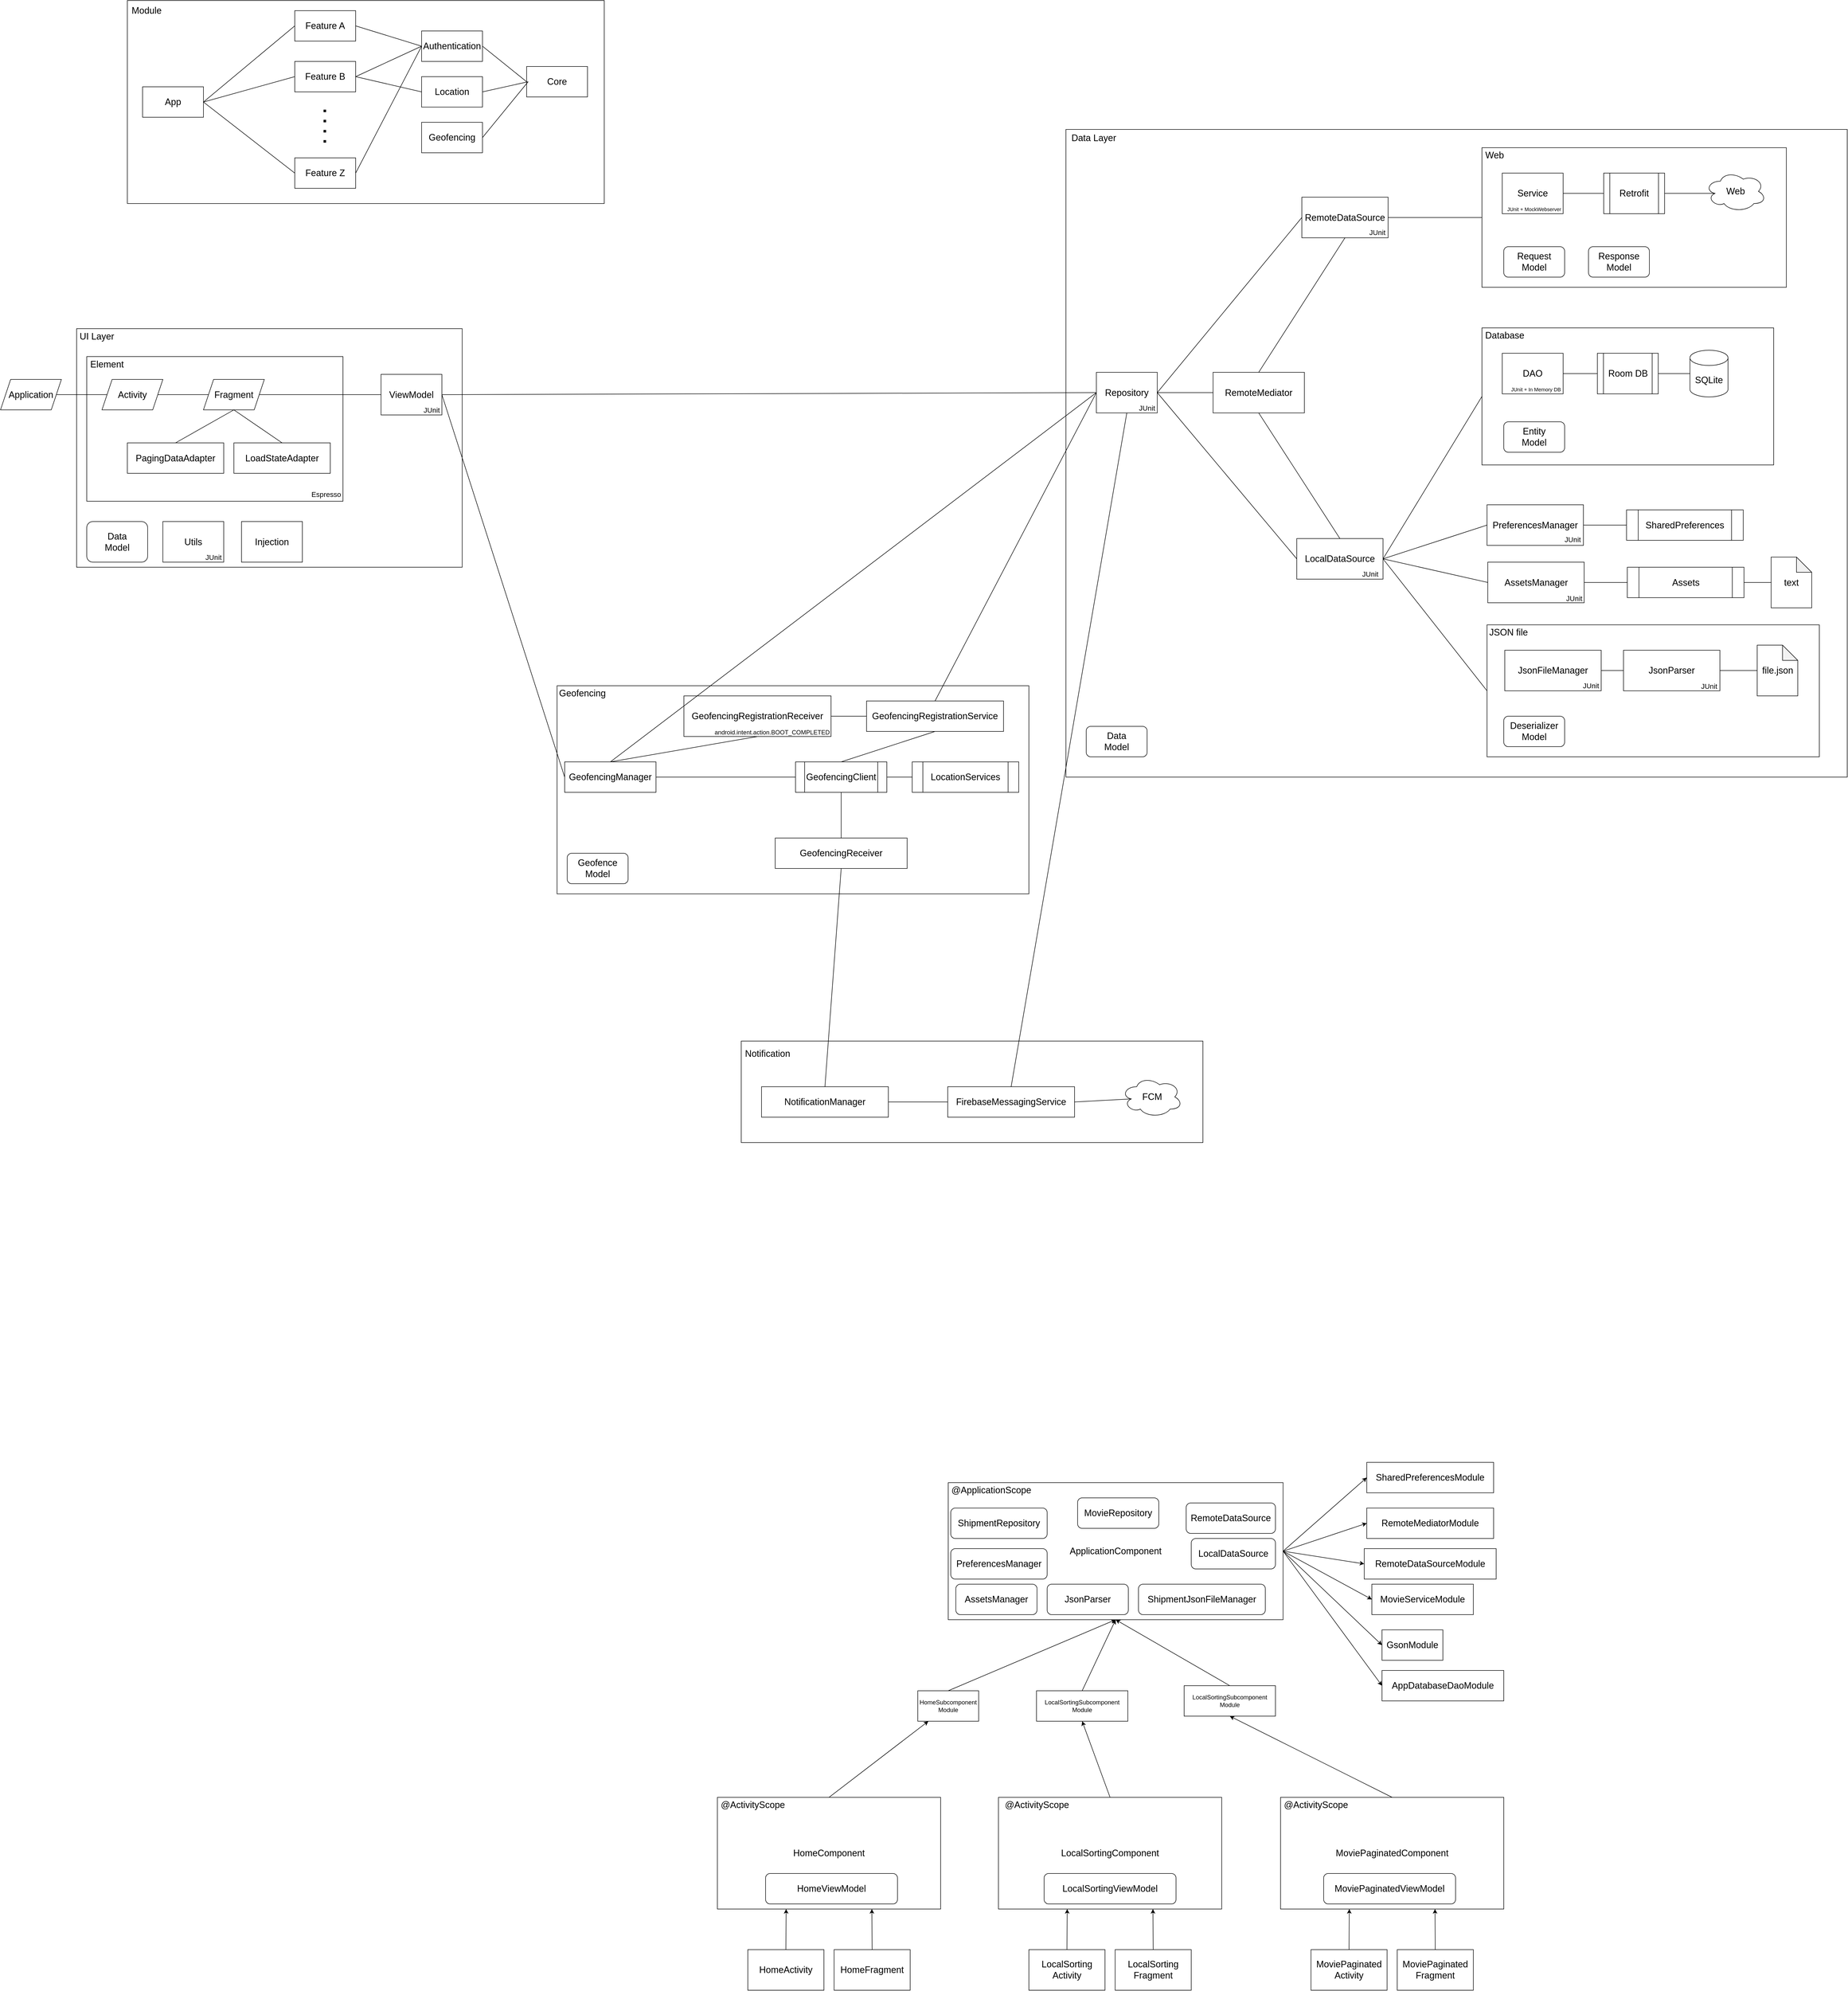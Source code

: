 <mxfile version="19.0.3" type="device"><diagram id="XOrUtlK36iKn9ETWinkv" name="Page-1"><mxGraphModel dx="2806" dy="1772" grid="1" gridSize="10" guides="1" tooltips="1" connect="1" arrows="1" fold="1" page="1" pageScale="1" pageWidth="850" pageHeight="1100" math="0" shadow="0"><root><mxCell id="0"/><mxCell id="1" parent="0"/><mxCell id="-AzeUx1P2QKiyImT4fjt-9" value="" style="rounded=0;whiteSpace=wrap;html=1;fontSize=18;" parent="1" vertex="1"><mxGeometry x="-1100" y="116.5" width="760" height="470" as="geometry"/></mxCell><mxCell id="-AzeUx1P2QKiyImT4fjt-12" value="ViewModel" style="rounded=0;whiteSpace=wrap;html=1;fontSize=18;rotation=0;" parent="1" vertex="1"><mxGeometry x="-500" y="206.5" width="120" height="80" as="geometry"/></mxCell><mxCell id="-AzeUx1P2QKiyImT4fjt-53" value="UI Layer" style="text;html=1;strokeColor=none;fillColor=none;align=center;verticalAlign=middle;whiteSpace=wrap;rounded=0;fontSize=18;" parent="1" vertex="1"><mxGeometry x="-1100" y="116.5" width="80" height="30" as="geometry"/></mxCell><mxCell id="-AzeUx1P2QKiyImT4fjt-54" value="" style="rounded=0;whiteSpace=wrap;html=1;fontSize=18;" parent="1" vertex="1"><mxGeometry x="850" y="-276" width="1540" height="1276" as="geometry"/></mxCell><mxCell id="-AzeUx1P2QKiyImT4fjt-55" value="Repository" style="rounded=0;whiteSpace=wrap;html=1;fontSize=18;rotation=0;" parent="1" vertex="1"><mxGeometry x="910" y="202.5" width="120" height="80" as="geometry"/></mxCell><mxCell id="-AzeUx1P2QKiyImT4fjt-56" value="LocalDataSource" style="rounded=0;whiteSpace=wrap;html=1;fontSize=18;rotation=0;" parent="1" vertex="1"><mxGeometry x="1305" y="530" width="170" height="80" as="geometry"/></mxCell><mxCell id="-AzeUx1P2QKiyImT4fjt-57" value="RemoteDataSource" style="rounded=0;whiteSpace=wrap;html=1;fontSize=18;rotation=0;" parent="1" vertex="1"><mxGeometry x="1315" y="-142.5" width="170" height="80" as="geometry"/></mxCell><mxCell id="-AzeUx1P2QKiyImT4fjt-58" value="PreferencesManager" style="rounded=0;whiteSpace=wrap;html=1;fontSize=18;rotation=0;" parent="1" vertex="1"><mxGeometry x="1680" y="463.5" width="190" height="80" as="geometry"/></mxCell><mxCell id="-AzeUx1P2QKiyImT4fjt-59" value="SharedPreferences" style="shape=process;whiteSpace=wrap;html=1;backgroundOutline=1;fontSize=18;" parent="1" vertex="1"><mxGeometry x="1955" y="473.5" width="230" height="60" as="geometry"/></mxCell><mxCell id="-AzeUx1P2QKiyImT4fjt-60" value="" style="endArrow=none;html=1;rounded=0;fontSize=18;entryX=0;entryY=0.5;entryDx=0;entryDy=0;exitX=1;exitY=0.5;exitDx=0;exitDy=0;" parent="1" source="-AzeUx1P2QKiyImT4fjt-58" target="-AzeUx1P2QKiyImT4fjt-59" edge="1"><mxGeometry width="50" height="50" relative="1" as="geometry"><mxPoint x="1655" y="485" as="sourcePoint"/><mxPoint x="1705" y="435" as="targetPoint"/></mxGeometry></mxCell><mxCell id="-AzeUx1P2QKiyImT4fjt-61" value="" style="rounded=0;whiteSpace=wrap;html=1;fontSize=18;" parent="1" vertex="1"><mxGeometry x="1670" y="115" width="575" height="270" as="geometry"/></mxCell><mxCell id="-AzeUx1P2QKiyImT4fjt-62" value="DAO" style="rounded=0;whiteSpace=wrap;html=1;fontSize=18;rotation=0;" parent="1" vertex="1"><mxGeometry x="1710" y="165" width="120" height="80" as="geometry"/></mxCell><mxCell id="-AzeUx1P2QKiyImT4fjt-64" value="Room DB" style="shape=process;whiteSpace=wrap;html=1;backgroundOutline=1;fontSize=18;rotation=0;" parent="1" vertex="1"><mxGeometry x="1897.5" y="165" width="120" height="80" as="geometry"/></mxCell><mxCell id="-AzeUx1P2QKiyImT4fjt-65" value="" style="endArrow=none;html=1;rounded=0;fontSize=18;entryX=0;entryY=0.5;entryDx=0;entryDy=0;exitX=1;exitY=0.5;exitDx=0;exitDy=0;" parent="1" source="-AzeUx1P2QKiyImT4fjt-62" target="-AzeUx1P2QKiyImT4fjt-64" edge="1"><mxGeometry width="50" height="50" relative="1" as="geometry"><mxPoint x="2030" y="325" as="sourcePoint"/><mxPoint x="2080" y="275" as="targetPoint"/></mxGeometry></mxCell><mxCell id="-AzeUx1P2QKiyImT4fjt-66" value="Database" style="text;html=1;strokeColor=none;fillColor=none;align=center;verticalAlign=middle;whiteSpace=wrap;rounded=0;fontSize=18;" parent="1" vertex="1"><mxGeometry x="1670" y="115" width="90" height="30" as="geometry"/></mxCell><mxCell id="-AzeUx1P2QKiyImT4fjt-67" value="" style="rounded=0;whiteSpace=wrap;html=1;fontSize=18;" parent="1" vertex="1"><mxGeometry x="1670" y="-240" width="600" height="275" as="geometry"/></mxCell><mxCell id="-AzeUx1P2QKiyImT4fjt-68" value="Service" style="rounded=0;whiteSpace=wrap;html=1;fontSize=18;rotation=0;" parent="1" vertex="1"><mxGeometry x="1710" y="-190" width="120" height="80" as="geometry"/></mxCell><mxCell id="-AzeUx1P2QKiyImT4fjt-69" value="Retrofit" style="shape=process;whiteSpace=wrap;html=1;backgroundOutline=1;fontSize=18;rotation=0;" parent="1" vertex="1"><mxGeometry x="1910" y="-190" width="120" height="80" as="geometry"/></mxCell><mxCell id="-AzeUx1P2QKiyImT4fjt-70" value="" style="endArrow=none;html=1;rounded=0;fontSize=18;entryX=0;entryY=0.5;entryDx=0;entryDy=0;exitX=1;exitY=0.5;exitDx=0;exitDy=0;" parent="1" source="-AzeUx1P2QKiyImT4fjt-68" target="-AzeUx1P2QKiyImT4fjt-69" edge="1"><mxGeometry width="50" height="50" relative="1" as="geometry"><mxPoint x="1830" y="-10" as="sourcePoint"/><mxPoint x="1910" y="-160" as="targetPoint"/></mxGeometry></mxCell><mxCell id="-AzeUx1P2QKiyImT4fjt-71" value="Web" style="text;html=1;strokeColor=none;fillColor=none;align=center;verticalAlign=middle;whiteSpace=wrap;rounded=0;fontSize=18;" parent="1" vertex="1"><mxGeometry x="1655" y="-235" width="80" height="20" as="geometry"/></mxCell><mxCell id="-AzeUx1P2QKiyImT4fjt-72" value="Web" style="ellipse;shape=cloud;whiteSpace=wrap;html=1;fontSize=18;" parent="1" vertex="1"><mxGeometry x="2110" y="-194" width="120" height="80" as="geometry"/></mxCell><mxCell id="-AzeUx1P2QKiyImT4fjt-73" value="" style="endArrow=none;html=1;rounded=0;fontSize=18;exitX=1;exitY=0.5;exitDx=0;exitDy=0;entryX=0.16;entryY=0.55;entryDx=0;entryDy=0;entryPerimeter=0;" parent="1" source="-AzeUx1P2QKiyImT4fjt-69" target="-AzeUx1P2QKiyImT4fjt-72" edge="1"><mxGeometry width="50" height="50" relative="1" as="geometry"><mxPoint x="2050" y="-135" as="sourcePoint"/><mxPoint x="2090" y="-150" as="targetPoint"/></mxGeometry></mxCell><mxCell id="-AzeUx1P2QKiyImT4fjt-76" value="" style="endArrow=none;html=1;rounded=0;fontSize=18;entryX=0;entryY=0.5;entryDx=0;entryDy=0;exitX=1;exitY=0.5;exitDx=0;exitDy=0;" parent="1" source="-AzeUx1P2QKiyImT4fjt-56" target="-AzeUx1P2QKiyImT4fjt-61" edge="1"><mxGeometry width="50" height="50" relative="1" as="geometry"><mxPoint x="1585" y="355" as="sourcePoint"/><mxPoint x="1635" y="305" as="targetPoint"/></mxGeometry></mxCell><mxCell id="-AzeUx1P2QKiyImT4fjt-77" value="" style="endArrow=none;html=1;rounded=0;fontSize=18;entryX=0;entryY=0.5;entryDx=0;entryDy=0;exitX=1;exitY=0.5;exitDx=0;exitDy=0;" parent="1" source="-AzeUx1P2QKiyImT4fjt-56" target="-AzeUx1P2QKiyImT4fjt-58" edge="1"><mxGeometry width="50" height="50" relative="1" as="geometry"><mxPoint x="1515" y="445" as="sourcePoint"/><mxPoint x="1565" y="395" as="targetPoint"/></mxGeometry></mxCell><mxCell id="-AzeUx1P2QKiyImT4fjt-78" value="" style="endArrow=none;html=1;rounded=0;fontSize=18;entryX=0;entryY=0.5;entryDx=0;entryDy=0;exitX=1;exitY=0.5;exitDx=0;exitDy=0;" parent="1" source="-AzeUx1P2QKiyImT4fjt-57" target="-AzeUx1P2QKiyImT4fjt-67" edge="1"><mxGeometry width="50" height="50" relative="1" as="geometry"><mxPoint x="1525" y="-35" as="sourcePoint"/><mxPoint x="1575" y="-85" as="targetPoint"/></mxGeometry></mxCell><mxCell id="-AzeUx1P2QKiyImT4fjt-79" value="" style="endArrow=none;html=1;rounded=0;fontSize=18;entryX=0;entryY=0.5;entryDx=0;entryDy=0;exitX=1;exitY=0.5;exitDx=0;exitDy=0;" parent="1" source="-AzeUx1P2QKiyImT4fjt-55" target="-AzeUx1P2QKiyImT4fjt-57" edge="1"><mxGeometry width="50" height="50" relative="1" as="geometry"><mxPoint x="1055" y="205" as="sourcePoint"/><mxPoint x="1105" y="155" as="targetPoint"/></mxGeometry></mxCell><mxCell id="-AzeUx1P2QKiyImT4fjt-80" value="" style="endArrow=none;html=1;rounded=0;fontSize=18;entryX=0;entryY=0.5;entryDx=0;entryDy=0;exitX=1;exitY=0.5;exitDx=0;exitDy=0;" parent="1" source="-AzeUx1P2QKiyImT4fjt-55" target="-AzeUx1P2QKiyImT4fjt-56" edge="1"><mxGeometry width="50" height="50" relative="1" as="geometry"><mxPoint x="1025" y="85" as="sourcePoint"/><mxPoint x="1135" y="175" as="targetPoint"/></mxGeometry></mxCell><mxCell id="-AzeUx1P2QKiyImT4fjt-81" value="" style="endArrow=none;html=1;rounded=0;fontSize=18;entryX=0;entryY=0.5;entryDx=0;entryDy=0;exitX=1;exitY=0.5;exitDx=0;exitDy=0;" parent="1" source="-AzeUx1P2QKiyImT4fjt-12" target="-AzeUx1P2QKiyImT4fjt-55" edge="1"><mxGeometry width="50" height="50" relative="1" as="geometry"><mxPoint x="640" y="330" as="sourcePoint"/><mxPoint x="800" y="330" as="targetPoint"/></mxGeometry></mxCell><mxCell id="-AzeUx1P2QKiyImT4fjt-82" value="Data Layer" style="text;html=1;strokeColor=none;fillColor=none;align=center;verticalAlign=middle;whiteSpace=wrap;rounded=0;fontSize=18;" parent="1" vertex="1"><mxGeometry x="850" y="-274" width="110" height="30" as="geometry"/></mxCell><mxCell id="-AzeUx1P2QKiyImT4fjt-85" value="Utils" style="rounded=0;whiteSpace=wrap;html=1;fontSize=18;rotation=0;" parent="1" vertex="1"><mxGeometry x="-930" y="496.5" width="120" height="80" as="geometry"/></mxCell><mxCell id="-AzeUx1P2QKiyImT4fjt-86" value="SQLite" style="shape=cylinder3;whiteSpace=wrap;html=1;boundedLbl=1;backgroundOutline=1;size=15;fontSize=18;" parent="1" vertex="1"><mxGeometry x="2080" y="159" width="75" height="92" as="geometry"/></mxCell><mxCell id="-AzeUx1P2QKiyImT4fjt-87" value="" style="endArrow=none;html=1;rounded=0;fontSize=18;entryX=0;entryY=0.5;entryDx=0;entryDy=0;entryPerimeter=0;exitX=1;exitY=0.5;exitDx=0;exitDy=0;" parent="1" source="-AzeUx1P2QKiyImT4fjt-64" target="-AzeUx1P2QKiyImT4fjt-86" edge="1"><mxGeometry width="50" height="50" relative="1" as="geometry"><mxPoint x="1995" y="327.5" as="sourcePoint"/><mxPoint x="2045" y="277.5" as="targetPoint"/></mxGeometry></mxCell><mxCell id="-AzeUx1P2QKiyImT4fjt-88" value="RemoteMediator" style="rounded=0;whiteSpace=wrap;html=1;fontSize=18;rotation=0;" parent="1" vertex="1"><mxGeometry x="1140" y="202.5" width="180" height="80" as="geometry"/></mxCell><mxCell id="-AzeUx1P2QKiyImT4fjt-90" value="Injection" style="rounded=0;whiteSpace=wrap;html=1;fontSize=18;rotation=0;" parent="1" vertex="1"><mxGeometry x="-775" y="496.5" width="120" height="80" as="geometry"/></mxCell><mxCell id="-AzeUx1P2QKiyImT4fjt-91" value="" style="endArrow=none;html=1;rounded=0;fontSize=18;exitX=0;exitY=0.5;exitDx=0;exitDy=0;entryX=1;entryY=0.5;entryDx=0;entryDy=0;" parent="1" source="-AzeUx1P2QKiyImT4fjt-88" target="-AzeUx1P2QKiyImT4fjt-55" edge="1"><mxGeometry width="50" height="50" relative="1" as="geometry"><mxPoint x="970" y="427.5" as="sourcePoint"/><mxPoint x="1030" y="207.5" as="targetPoint"/></mxGeometry></mxCell><mxCell id="g523YCHxK_QUI-Qv9dLN-1" value="" style="endArrow=none;html=1;rounded=0;entryX=0.5;entryY=1;entryDx=0;entryDy=0;exitX=0.5;exitY=0;exitDx=0;exitDy=0;" parent="1" source="-AzeUx1P2QKiyImT4fjt-88" target="-AzeUx1P2QKiyImT4fjt-57" edge="1"><mxGeometry width="50" height="50" relative="1" as="geometry"><mxPoint x="1290" y="80" as="sourcePoint"/><mxPoint x="1395" as="targetPoint"/></mxGeometry></mxCell><mxCell id="g523YCHxK_QUI-Qv9dLN-2" value="" style="endArrow=none;html=1;rounded=0;entryX=0.5;entryY=1;entryDx=0;entryDy=0;exitX=0.5;exitY=0;exitDx=0;exitDy=0;" parent="1" source="-AzeUx1P2QKiyImT4fjt-56" target="-AzeUx1P2QKiyImT4fjt-88" edge="1"><mxGeometry width="50" height="50" relative="1" as="geometry"><mxPoint x="1345" y="250" as="sourcePoint"/><mxPoint x="1290" y="140" as="targetPoint"/></mxGeometry></mxCell><mxCell id="MJhtnNxxtgHkujoJFqsD-2" value="" style="rounded=0;whiteSpace=wrap;html=1;" parent="1" vertex="1"><mxGeometry x="-1080" y="171.5" width="505" height="285" as="geometry"/></mxCell><mxCell id="MJhtnNxxtgHkujoJFqsD-5" value="PagingDataAdapter" style="rounded=0;whiteSpace=wrap;html=1;fontSize=18;" parent="1" vertex="1"><mxGeometry x="-1000" y="341.5" width="190" height="60" as="geometry"/></mxCell><mxCell id="MJhtnNxxtgHkujoJFqsD-6" value="" style="endArrow=none;html=1;rounded=0;fontSize=18;entryX=0.5;entryY=1;entryDx=0;entryDy=0;exitX=0.5;exitY=0;exitDx=0;exitDy=0;" parent="1" source="MJhtnNxxtgHkujoJFqsD-5" target="AGnolezlJS2yK5Vyo4yq-2" edge="1"><mxGeometry width="50" height="50" relative="1" as="geometry"><mxPoint x="-730" y="391.5" as="sourcePoint"/><mxPoint x="-790" y="276.5" as="targetPoint"/></mxGeometry></mxCell><mxCell id="MJhtnNxxtgHkujoJFqsD-7" value="LoadStateAdapter" style="rounded=0;whiteSpace=wrap;html=1;fontSize=18;" parent="1" vertex="1"><mxGeometry x="-790" y="341.5" width="190" height="60" as="geometry"/></mxCell><mxCell id="MJhtnNxxtgHkujoJFqsD-8" value="" style="endArrow=none;html=1;rounded=0;fontSize=18;entryX=0.5;entryY=1;entryDx=0;entryDy=0;exitX=0.5;exitY=0;exitDx=0;exitDy=0;" parent="1" source="MJhtnNxxtgHkujoJFqsD-7" target="AGnolezlJS2yK5Vyo4yq-2" edge="1"><mxGeometry width="50" height="50" relative="1" as="geometry"><mxPoint x="-537.23" y="441.5" as="sourcePoint"/><mxPoint x="-790" y="276.5" as="targetPoint"/></mxGeometry></mxCell><mxCell id="MJhtnNxxtgHkujoJFqsD-11" value="&lt;font style=&quot;font-size: 18px;&quot;&gt;Element&lt;/font&gt;" style="text;html=1;strokeColor=none;fillColor=none;align=center;verticalAlign=middle;whiteSpace=wrap;rounded=0;" parent="1" vertex="1"><mxGeometry x="-1070" y="171.5" width="60" height="30" as="geometry"/></mxCell><mxCell id="MJhtnNxxtgHkujoJFqsD-12" value="" style="endArrow=none;html=1;rounded=0;fontSize=18;entryX=0;entryY=0.5;entryDx=0;entryDy=0;" parent="1" target="AGnolezlJS2yK5Vyo4yq-1" edge="1"><mxGeometry width="50" height="50" relative="1" as="geometry"><mxPoint x="-1140" y="246.5" as="sourcePoint"/><mxPoint x="-1050" y="246.5" as="targetPoint"/></mxGeometry></mxCell><mxCell id="MJhtnNxxtgHkujoJFqsD-13" value="" style="endArrow=none;html=1;rounded=0;fontSize=18;entryX=0;entryY=0.5;entryDx=0;entryDy=0;exitX=1;exitY=0.5;exitDx=0;exitDy=0;" parent="1" source="AGnolezlJS2yK5Vyo4yq-1" target="AGnolezlJS2yK5Vyo4yq-2" edge="1"><mxGeometry width="50" height="50" relative="1" as="geometry"><mxPoint x="-930.0" y="246.5" as="sourcePoint"/><mxPoint x="-850" y="246.5" as="targetPoint"/></mxGeometry></mxCell><mxCell id="MJhtnNxxtgHkujoJFqsD-14" value="" style="endArrow=none;html=1;rounded=0;fontSize=18;exitX=1;exitY=0.5;exitDx=0;exitDy=0;" parent="1" source="AGnolezlJS2yK5Vyo4yq-2" edge="1"><mxGeometry width="50" height="50" relative="1" as="geometry"><mxPoint x="-730" y="246.5" as="sourcePoint"/><mxPoint x="-500" y="246.5" as="targetPoint"/></mxGeometry></mxCell><mxCell id="AGnolezlJS2yK5Vyo4yq-1" value="&lt;font style=&quot;font-size: 18px;&quot;&gt;Activity&lt;/font&gt;" style="shape=parallelogram;perimeter=parallelogramPerimeter;whiteSpace=wrap;html=1;fixedSize=1;" parent="1" vertex="1"><mxGeometry x="-1050" y="216.5" width="120" height="60" as="geometry"/></mxCell><mxCell id="AGnolezlJS2yK5Vyo4yq-2" value="&lt;font style=&quot;font-size: 18px;&quot;&gt;Fragment&lt;/font&gt;" style="shape=parallelogram;perimeter=parallelogramPerimeter;whiteSpace=wrap;html=1;fixedSize=1;" parent="1" vertex="1"><mxGeometry x="-850" y="216.5" width="120" height="60" as="geometry"/></mxCell><mxCell id="AGnolezlJS2yK5Vyo4yq-4" value="&lt;font style=&quot;font-size: 18px;&quot;&gt;Application&lt;/font&gt;" style="shape=parallelogram;perimeter=parallelogramPerimeter;whiteSpace=wrap;html=1;fixedSize=1;" parent="1" vertex="1"><mxGeometry x="-1250" y="216.5" width="120" height="60" as="geometry"/></mxCell><mxCell id="AGnolezlJS2yK5Vyo4yq-5" value="&lt;font style=&quot;font-size: 14px;&quot;&gt;Espresso&lt;/font&gt;" style="text;html=1;strokeColor=none;fillColor=none;align=center;verticalAlign=middle;whiteSpace=wrap;rounded=0;fontSize=18;" parent="1" vertex="1"><mxGeometry x="-638" y="426.5" width="60" height="30" as="geometry"/></mxCell><mxCell id="AGnolezlJS2yK5Vyo4yq-6" value="JUnit" style="text;html=1;strokeColor=none;fillColor=none;align=center;verticalAlign=middle;whiteSpace=wrap;rounded=0;fontSize=14;" parent="1" vertex="1"><mxGeometry x="-430" y="261.5" width="60" height="30" as="geometry"/></mxCell><mxCell id="AGnolezlJS2yK5Vyo4yq-7" value="JUnit" style="text;html=1;strokeColor=none;fillColor=none;align=center;verticalAlign=middle;whiteSpace=wrap;rounded=0;fontSize=14;" parent="1" vertex="1"><mxGeometry x="980" y="257.5" width="60" height="30" as="geometry"/></mxCell><mxCell id="AGnolezlJS2yK5Vyo4yq-8" value="JUnit" style="text;html=1;strokeColor=none;fillColor=none;align=center;verticalAlign=middle;whiteSpace=wrap;rounded=0;fontSize=14;" parent="1" vertex="1"><mxGeometry x="1420" y="585" width="60" height="30" as="geometry"/></mxCell><mxCell id="AGnolezlJS2yK5Vyo4yq-9" value="JUnit" style="text;html=1;strokeColor=none;fillColor=none;align=center;verticalAlign=middle;whiteSpace=wrap;rounded=0;fontSize=14;" parent="1" vertex="1"><mxGeometry x="1434" y="-88" width="60" height="30" as="geometry"/></mxCell><mxCell id="AGnolezlJS2yK5Vyo4yq-10" value="&lt;font style=&quot;font-size: 10px;&quot;&gt;JUnit + MockWebserver&lt;/font&gt;" style="text;html=1;strokeColor=none;fillColor=none;align=center;verticalAlign=middle;whiteSpace=wrap;rounded=0;fontSize=14;" parent="1" vertex="1"><mxGeometry x="1708" y="-135" width="130" height="30" as="geometry"/></mxCell><mxCell id="AGnolezlJS2yK5Vyo4yq-11" value="JUnit" style="text;html=1;strokeColor=none;fillColor=none;align=center;verticalAlign=middle;whiteSpace=wrap;rounded=0;fontSize=14;" parent="1" vertex="1"><mxGeometry x="1819" y="516.5" width="60" height="30" as="geometry"/></mxCell><mxCell id="AGnolezlJS2yK5Vyo4yq-12" value="JUnit + In Memory DB" style="text;html=1;strokeColor=none;fillColor=none;align=center;verticalAlign=middle;whiteSpace=wrap;rounded=0;fontSize=10;" parent="1" vertex="1"><mxGeometry x="1724" y="221" width="105" height="30" as="geometry"/></mxCell><mxCell id="AGnolezlJS2yK5Vyo4yq-13" value="&lt;font style=&quot;font-size: 18px;&quot;&gt;Data &lt;br&gt;Model&lt;/font&gt;" style="rounded=1;whiteSpace=wrap;html=1;fontSize=10;rotation=0;" parent="1" vertex="1"><mxGeometry x="-1080" y="496.5" width="120" height="80" as="geometry"/></mxCell><mxCell id="AGnolezlJS2yK5Vyo4yq-14" value="&lt;font style=&quot;font-size: 18px;&quot;&gt;Data &lt;br&gt;Model&lt;/font&gt;" style="rounded=1;whiteSpace=wrap;html=1;fontSize=10;" parent="1" vertex="1"><mxGeometry x="890" y="900" width="120" height="60" as="geometry"/></mxCell><mxCell id="AGnolezlJS2yK5Vyo4yq-15" value="&lt;font style=&quot;font-size: 18px;&quot;&gt;Entity&lt;br&gt;Model&lt;/font&gt;" style="rounded=1;whiteSpace=wrap;html=1;fontSize=10;" parent="1" vertex="1"><mxGeometry x="1713" y="300" width="120" height="60" as="geometry"/></mxCell><mxCell id="AGnolezlJS2yK5Vyo4yq-16" value="&lt;font style=&quot;font-size: 18px;&quot;&gt;Request Model&lt;/font&gt;" style="rounded=1;whiteSpace=wrap;html=1;fontSize=10;" parent="1" vertex="1"><mxGeometry x="1713" y="-45" width="120" height="60" as="geometry"/></mxCell><mxCell id="AGnolezlJS2yK5Vyo4yq-17" value="&lt;font style=&quot;font-size: 18px;&quot;&gt;Response Model&lt;/font&gt;" style="rounded=1;whiteSpace=wrap;html=1;fontSize=10;" parent="1" vertex="1"><mxGeometry x="1880" y="-45" width="120" height="60" as="geometry"/></mxCell><mxCell id="0Mg5_YpBERUoDCmmN3SS-1" value="JUnit" style="text;html=1;strokeColor=none;fillColor=none;align=center;verticalAlign=middle;whiteSpace=wrap;rounded=0;fontSize=14;" parent="1" vertex="1"><mxGeometry x="-860" y="551.5" width="60" height="30" as="geometry"/></mxCell><mxCell id="iWGqX4ylMTyhaKHTkWGi-1" value="AssetsManager" style="rounded=0;whiteSpace=wrap;html=1;fontSize=18;rotation=0;" parent="1" vertex="1"><mxGeometry x="1681.5" y="576.5" width="190" height="80" as="geometry"/></mxCell><mxCell id="iWGqX4ylMTyhaKHTkWGi-2" value="Assets" style="shape=process;whiteSpace=wrap;html=1;backgroundOutline=1;fontSize=18;" parent="1" vertex="1"><mxGeometry x="1956.5" y="586.5" width="230" height="60" as="geometry"/></mxCell><mxCell id="iWGqX4ylMTyhaKHTkWGi-3" value="" style="endArrow=none;html=1;rounded=0;fontSize=18;entryX=0;entryY=0.5;entryDx=0;entryDy=0;exitX=1;exitY=0.5;exitDx=0;exitDy=0;" parent="1" source="iWGqX4ylMTyhaKHTkWGi-1" target="iWGqX4ylMTyhaKHTkWGi-2" edge="1"><mxGeometry width="50" height="50" relative="1" as="geometry"><mxPoint x="1871.5" y="616.5" as="sourcePoint"/><mxPoint x="1706.5" y="548" as="targetPoint"/></mxGeometry></mxCell><mxCell id="iWGqX4ylMTyhaKHTkWGi-5" value="" style="rounded=0;whiteSpace=wrap;html=1;" parent="1" vertex="1"><mxGeometry x="1680" y="700" width="655" height="260" as="geometry"/></mxCell><mxCell id="iWGqX4ylMTyhaKHTkWGi-6" value="JsonFileManager" style="rounded=0;whiteSpace=wrap;html=1;fontSize=18;rotation=0;" parent="1" vertex="1"><mxGeometry x="1715" y="750" width="190" height="80" as="geometry"/></mxCell><mxCell id="iWGqX4ylMTyhaKHTkWGi-7" value="JsonParser" style="rounded=0;whiteSpace=wrap;html=1;fontSize=18;rotation=0;" parent="1" vertex="1"><mxGeometry x="1949" y="750" width="190" height="80" as="geometry"/></mxCell><mxCell id="iWGqX4ylMTyhaKHTkWGi-8" value="" style="endArrow=none;html=1;rounded=0;entryX=0;entryY=0.5;entryDx=0;entryDy=0;exitX=1;exitY=0.5;exitDx=0;exitDy=0;" parent="1" source="iWGqX4ylMTyhaKHTkWGi-6" target="iWGqX4ylMTyhaKHTkWGi-7" edge="1"><mxGeometry width="50" height="50" relative="1" as="geometry"><mxPoint x="1895" y="855" as="sourcePoint"/><mxPoint x="1945" y="805" as="targetPoint"/></mxGeometry></mxCell><mxCell id="iWGqX4ylMTyhaKHTkWGi-9" value="&lt;font style=&quot;font-size: 18px;&quot;&gt;Deserializer&lt;br&gt;Model&lt;/font&gt;" style="rounded=1;whiteSpace=wrap;html=1;fontSize=10;" parent="1" vertex="1"><mxGeometry x="1713" y="880" width="120" height="60" as="geometry"/></mxCell><mxCell id="iWGqX4ylMTyhaKHTkWGi-10" value="&lt;font style=&quot;font-size: 18px;&quot;&gt;JSON file&lt;/font&gt;" style="text;html=1;strokeColor=none;fillColor=none;align=center;verticalAlign=middle;whiteSpace=wrap;rounded=0;" parent="1" vertex="1"><mxGeometry x="1680" y="700" width="85" height="30" as="geometry"/></mxCell><mxCell id="iWGqX4ylMTyhaKHTkWGi-11" value="file.json" style="shape=note;whiteSpace=wrap;html=1;backgroundOutline=1;darkOpacity=0.05;fontSize=18;" parent="1" vertex="1"><mxGeometry x="2212.5" y="740" width="80" height="100" as="geometry"/></mxCell><mxCell id="iWGqX4ylMTyhaKHTkWGi-13" value="" style="endArrow=none;html=1;rounded=0;fontSize=18;entryX=0;entryY=0.5;entryDx=0;entryDy=0;entryPerimeter=0;exitX=1;exitY=0.5;exitDx=0;exitDy=0;" parent="1" source="iWGqX4ylMTyhaKHTkWGi-7" target="iWGqX4ylMTyhaKHTkWGi-11" edge="1"><mxGeometry width="50" height="50" relative="1" as="geometry"><mxPoint x="2145" y="860" as="sourcePoint"/><mxPoint x="2195" y="810" as="targetPoint"/></mxGeometry></mxCell><mxCell id="iWGqX4ylMTyhaKHTkWGi-14" value="" style="endArrow=none;html=1;rounded=0;fontSize=18;entryX=0;entryY=0.5;entryDx=0;entryDy=0;exitX=1;exitY=0.5;exitDx=0;exitDy=0;" parent="1" source="-AzeUx1P2QKiyImT4fjt-56" target="iWGqX4ylMTyhaKHTkWGi-1" edge="1"><mxGeometry width="50" height="50" relative="1" as="geometry"><mxPoint x="1450" y="570" as="sourcePoint"/><mxPoint x="1500" y="520" as="targetPoint"/></mxGeometry></mxCell><mxCell id="iWGqX4ylMTyhaKHTkWGi-15" value="" style="endArrow=none;html=1;rounded=0;fontSize=18;entryX=0;entryY=0.5;entryDx=0;entryDy=0;exitX=1;exitY=0.5;exitDx=0;exitDy=0;" parent="1" source="-AzeUx1P2QKiyImT4fjt-56" target="iWGqX4ylMTyhaKHTkWGi-5" edge="1"><mxGeometry width="50" height="50" relative="1" as="geometry"><mxPoint x="1510" y="750" as="sourcePoint"/><mxPoint x="1560" y="700" as="targetPoint"/></mxGeometry></mxCell><mxCell id="iWGqX4ylMTyhaKHTkWGi-16" value="JUnit" style="text;html=1;strokeColor=none;fillColor=none;align=center;verticalAlign=middle;whiteSpace=wrap;rounded=0;fontSize=14;" parent="1" vertex="1"><mxGeometry x="1822" y="632.5" width="60" height="30" as="geometry"/></mxCell><mxCell id="iWGqX4ylMTyhaKHTkWGi-17" value="JUnit" style="text;html=1;strokeColor=none;fillColor=none;align=center;verticalAlign=middle;whiteSpace=wrap;rounded=0;fontSize=14;" parent="1" vertex="1"><mxGeometry x="1855" y="805" width="60" height="30" as="geometry"/></mxCell><mxCell id="iWGqX4ylMTyhaKHTkWGi-18" value="JUnit" style="text;html=1;strokeColor=none;fillColor=none;align=center;verticalAlign=middle;whiteSpace=wrap;rounded=0;fontSize=14;" parent="1" vertex="1"><mxGeometry x="2088" y="806" width="60" height="30" as="geometry"/></mxCell><mxCell id="iWGqX4ylMTyhaKHTkWGi-19" value="text" style="shape=note;whiteSpace=wrap;html=1;backgroundOutline=1;darkOpacity=0.05;fontSize=18;" parent="1" vertex="1"><mxGeometry x="2240" y="566.5" width="80" height="100" as="geometry"/></mxCell><mxCell id="iWGqX4ylMTyhaKHTkWGi-20" value="" style="endArrow=none;html=1;rounded=0;fontSize=18;entryX=0;entryY=0.5;entryDx=0;entryDy=0;entryPerimeter=0;exitX=1;exitY=0.5;exitDx=0;exitDy=0;" parent="1" source="iWGqX4ylMTyhaKHTkWGi-2" target="iWGqX4ylMTyhaKHTkWGi-19" edge="1"><mxGeometry width="50" height="50" relative="1" as="geometry"><mxPoint x="2080" y="710" as="sourcePoint"/><mxPoint x="2130" y="660" as="targetPoint"/></mxGeometry></mxCell><mxCell id="XR8Dx6ourIS0WU6NkOOj-1" value="&lt;font style=&quot;font-size: 18px;&quot;&gt;ApplicationComponent&lt;/font&gt;" style="rounded=0;whiteSpace=wrap;html=1;" parent="1" vertex="1"><mxGeometry x="618" y="2390" width="660" height="270" as="geometry"/></mxCell><mxCell id="XR8Dx6ourIS0WU6NkOOj-3" value="&lt;font style=&quot;font-size: 18px;&quot;&gt;HomeComponent&lt;/font&gt;" style="rounded=0;whiteSpace=wrap;html=1;" parent="1" vertex="1"><mxGeometry x="163" y="3010" width="440" height="220" as="geometry"/></mxCell><mxCell id="XR8Dx6ourIS0WU6NkOOj-6" value="HomeViewModel" style="rounded=1;whiteSpace=wrap;html=1;fontSize=18;rotation=0;" parent="1" vertex="1"><mxGeometry x="258" y="3160" width="260" height="60" as="geometry"/></mxCell><mxCell id="XR8Dx6ourIS0WU6NkOOj-8" value="&lt;font style=&quot;font-size: 18px;&quot;&gt;LocalSortingComponent&lt;/font&gt;" style="rounded=0;whiteSpace=wrap;html=1;" parent="1" vertex="1"><mxGeometry x="717" y="3010" width="440" height="220" as="geometry"/></mxCell><mxCell id="XR8Dx6ourIS0WU6NkOOj-9" value="LocalSortingViewModel" style="rounded=1;whiteSpace=wrap;html=1;fontSize=18;rotation=0;" parent="1" vertex="1"><mxGeometry x="807" y="3160" width="260" height="60" as="geometry"/></mxCell><mxCell id="XR8Dx6ourIS0WU6NkOOj-10" value="&lt;font style=&quot;font-size: 18px;&quot;&gt;MoviePaginatedComponent&lt;/font&gt;" style="rounded=0;whiteSpace=wrap;html=1;rotation=0;" parent="1" vertex="1"><mxGeometry x="1273" y="3010" width="440" height="220" as="geometry"/></mxCell><mxCell id="XR8Dx6ourIS0WU6NkOOj-11" value="MoviePaginatedViewModel" style="rounded=1;whiteSpace=wrap;html=1;fontSize=18;" parent="1" vertex="1"><mxGeometry x="1358" y="3160" width="260" height="60" as="geometry"/></mxCell><mxCell id="XR8Dx6ourIS0WU6NkOOj-12" value="HomeActivity" style="rounded=0;whiteSpace=wrap;html=1;fontSize=18;" parent="1" vertex="1"><mxGeometry x="223" y="3310" width="150" height="80" as="geometry"/></mxCell><mxCell id="XR8Dx6ourIS0WU6NkOOj-13" value="HomeFragment" style="rounded=0;whiteSpace=wrap;html=1;fontSize=18;" parent="1" vertex="1"><mxGeometry x="393" y="3310" width="150" height="80" as="geometry"/></mxCell><mxCell id="XR8Dx6ourIS0WU6NkOOj-14" value="" style="endArrow=classic;html=1;rounded=0;fontSize=18;entryX=0.308;entryY=1;entryDx=0;entryDy=0;entryPerimeter=0;exitX=0.5;exitY=0;exitDx=0;exitDy=0;" parent="1" source="XR8Dx6ourIS0WU6NkOOj-12" target="XR8Dx6ourIS0WU6NkOOj-3" edge="1"><mxGeometry width="50" height="50" relative="1" as="geometry"><mxPoint x="543" y="3410" as="sourcePoint"/><mxPoint x="593" y="3360" as="targetPoint"/></mxGeometry></mxCell><mxCell id="XR8Dx6ourIS0WU6NkOOj-15" value="" style="endArrow=classic;html=1;rounded=0;fontSize=18;entryX=0.692;entryY=1;entryDx=0;entryDy=0;entryPerimeter=0;exitX=0.5;exitY=0;exitDx=0;exitDy=0;" parent="1" source="XR8Dx6ourIS0WU6NkOOj-13" target="XR8Dx6ourIS0WU6NkOOj-3" edge="1"><mxGeometry width="50" height="50" relative="1" as="geometry"><mxPoint x="423.0" y="3320" as="sourcePoint"/><mxPoint x="423.52" y="3240" as="targetPoint"/></mxGeometry></mxCell><mxCell id="XR8Dx6ourIS0WU6NkOOj-16" value="LocalSorting&lt;br&gt;Activity" style="rounded=0;whiteSpace=wrap;html=1;fontSize=18;" parent="1" vertex="1"><mxGeometry x="777" y="3310" width="150" height="80" as="geometry"/></mxCell><mxCell id="XR8Dx6ourIS0WU6NkOOj-17" value="LocalSorting&lt;br&gt;Fragment" style="rounded=0;whiteSpace=wrap;html=1;fontSize=18;" parent="1" vertex="1"><mxGeometry x="947" y="3310" width="150" height="80" as="geometry"/></mxCell><mxCell id="XR8Dx6ourIS0WU6NkOOj-18" value="" style="endArrow=classic;html=1;rounded=0;fontSize=18;entryX=0.308;entryY=1;entryDx=0;entryDy=0;entryPerimeter=0;exitX=0.5;exitY=0;exitDx=0;exitDy=0;" parent="1" source="XR8Dx6ourIS0WU6NkOOj-16" edge="1"><mxGeometry width="50" height="50" relative="1" as="geometry"><mxPoint x="1097" y="3410" as="sourcePoint"/><mxPoint x="852.52" y="3230.0" as="targetPoint"/></mxGeometry></mxCell><mxCell id="XR8Dx6ourIS0WU6NkOOj-19" value="" style="endArrow=classic;html=1;rounded=0;fontSize=18;entryX=0.692;entryY=1;entryDx=0;entryDy=0;entryPerimeter=0;exitX=0.5;exitY=0;exitDx=0;exitDy=0;" parent="1" source="XR8Dx6ourIS0WU6NkOOj-17" edge="1"><mxGeometry width="50" height="50" relative="1" as="geometry"><mxPoint x="977.0" y="3320" as="sourcePoint"/><mxPoint x="1021.48" y="3230.0" as="targetPoint"/></mxGeometry></mxCell><mxCell id="XR8Dx6ourIS0WU6NkOOj-20" value="MoviePaginated&lt;br&gt;Activity" style="rounded=0;whiteSpace=wrap;html=1;fontSize=18;" parent="1" vertex="1"><mxGeometry x="1333" y="3310" width="150" height="80" as="geometry"/></mxCell><mxCell id="XR8Dx6ourIS0WU6NkOOj-21" value="MoviePaginated&lt;br&gt;Fragment" style="rounded=0;whiteSpace=wrap;html=1;fontSize=18;" parent="1" vertex="1"><mxGeometry x="1503" y="3310" width="150" height="80" as="geometry"/></mxCell><mxCell id="XR8Dx6ourIS0WU6NkOOj-22" value="" style="endArrow=classic;html=1;rounded=0;fontSize=18;entryX=0.308;entryY=1;entryDx=0;entryDy=0;entryPerimeter=0;exitX=0.5;exitY=0;exitDx=0;exitDy=0;" parent="1" source="XR8Dx6ourIS0WU6NkOOj-20" edge="1"><mxGeometry width="50" height="50" relative="1" as="geometry"><mxPoint x="1653" y="3410" as="sourcePoint"/><mxPoint x="1408.52" y="3230.0" as="targetPoint"/></mxGeometry></mxCell><mxCell id="XR8Dx6ourIS0WU6NkOOj-23" value="" style="endArrow=classic;html=1;rounded=0;fontSize=18;entryX=0.692;entryY=1;entryDx=0;entryDy=0;entryPerimeter=0;exitX=0.5;exitY=0;exitDx=0;exitDy=0;" parent="1" source="XR8Dx6ourIS0WU6NkOOj-21" edge="1"><mxGeometry width="50" height="50" relative="1" as="geometry"><mxPoint x="1533.0" y="3320" as="sourcePoint"/><mxPoint x="1577.48" y="3230.0" as="targetPoint"/></mxGeometry></mxCell><mxCell id="XR8Dx6ourIS0WU6NkOOj-24" value="@ActivityScope" style="text;html=1;strokeColor=none;fillColor=none;align=center;verticalAlign=middle;whiteSpace=wrap;rounded=0;fontSize=18;" parent="1" vertex="1"><mxGeometry x="203" y="3010" width="60" height="30" as="geometry"/></mxCell><mxCell id="XR8Dx6ourIS0WU6NkOOj-25" value="@ActivityScope" style="text;html=1;strokeColor=none;fillColor=none;align=center;verticalAlign=middle;whiteSpace=wrap;rounded=0;fontSize=18;" parent="1" vertex="1"><mxGeometry x="763" y="3010" width="60" height="30" as="geometry"/></mxCell><mxCell id="XR8Dx6ourIS0WU6NkOOj-26" value="@ActivityScope" style="text;html=1;strokeColor=none;fillColor=none;align=center;verticalAlign=middle;whiteSpace=wrap;rounded=0;fontSize=18;" parent="1" vertex="1"><mxGeometry x="1313" y="3010" width="60" height="30" as="geometry"/></mxCell><mxCell id="XR8Dx6ourIS0WU6NkOOj-27" value="@ApplicationScope" style="text;html=1;strokeColor=none;fillColor=none;align=center;verticalAlign=middle;whiteSpace=wrap;rounded=0;fontSize=18;" parent="1" vertex="1"><mxGeometry x="673" y="2390" width="60" height="30" as="geometry"/></mxCell><mxCell id="XR8Dx6ourIS0WU6NkOOj-28" value="AssetsManager" style="rounded=1;whiteSpace=wrap;html=1;fontSize=18;" parent="1" vertex="1"><mxGeometry x="633" y="2590" width="160" height="60" as="geometry"/></mxCell><mxCell id="XR8Dx6ourIS0WU6NkOOj-29" value="JsonParser" style="rounded=1;whiteSpace=wrap;html=1;fontSize=18;" parent="1" vertex="1"><mxGeometry x="813" y="2590" width="160" height="60" as="geometry"/></mxCell><mxCell id="XR8Dx6ourIS0WU6NkOOj-30" value="ShipmentJsonFileManager" style="rounded=1;whiteSpace=wrap;html=1;fontSize=18;" parent="1" vertex="1"><mxGeometry x="993" y="2590" width="250" height="60" as="geometry"/></mxCell><mxCell id="XR8Dx6ourIS0WU6NkOOj-31" value="PreferencesManager" style="rounded=1;whiteSpace=wrap;html=1;fontSize=18;" parent="1" vertex="1"><mxGeometry x="623" y="2520" width="190" height="60" as="geometry"/></mxCell><mxCell id="XR8Dx6ourIS0WU6NkOOj-32" value="LocalDataSource" style="rounded=1;whiteSpace=wrap;html=1;fontSize=18;" parent="1" vertex="1"><mxGeometry x="1097" y="2500" width="166" height="60" as="geometry"/></mxCell><mxCell id="XR8Dx6ourIS0WU6NkOOj-33" value="RemoteDataSource" style="rounded=1;whiteSpace=wrap;html=1;fontSize=18;" parent="1" vertex="1"><mxGeometry x="1087" y="2430" width="176" height="60" as="geometry"/></mxCell><mxCell id="XR8Dx6ourIS0WU6NkOOj-34" value="MovieRepository" style="rounded=1;whiteSpace=wrap;html=1;fontSize=18;" parent="1" vertex="1"><mxGeometry x="873" y="2420" width="160" height="60" as="geometry"/></mxCell><mxCell id="XR8Dx6ourIS0WU6NkOOj-35" value="ShipmentRepository" style="rounded=1;whiteSpace=wrap;html=1;fontSize=18;" parent="1" vertex="1"><mxGeometry x="623" y="2440" width="190" height="60" as="geometry"/></mxCell><mxCell id="XR8Dx6ourIS0WU6NkOOj-36" value="SharedPreferencesModule" style="rounded=0;whiteSpace=wrap;html=1;fontSize=18;" parent="1" vertex="1"><mxGeometry x="1443" y="2350" width="250" height="60" as="geometry"/></mxCell><mxCell id="XR8Dx6ourIS0WU6NkOOj-37" value="RemoteMediatorModule" style="rounded=0;whiteSpace=wrap;html=1;fontSize=18;" parent="1" vertex="1"><mxGeometry x="1443" y="2440" width="250" height="60" as="geometry"/></mxCell><mxCell id="XR8Dx6ourIS0WU6NkOOj-39" value="RemoteDataSourceModule" style="rounded=0;whiteSpace=wrap;html=1;fontSize=18;" parent="1" vertex="1"><mxGeometry x="1438" y="2520" width="260" height="60" as="geometry"/></mxCell><mxCell id="XR8Dx6ourIS0WU6NkOOj-40" value="MovieServiceModule" style="rounded=0;whiteSpace=wrap;html=1;fontSize=18;" parent="1" vertex="1"><mxGeometry x="1453" y="2590" width="200" height="60" as="geometry"/></mxCell><mxCell id="XR8Dx6ourIS0WU6NkOOj-41" value="GsonModule" style="rounded=0;whiteSpace=wrap;html=1;fontSize=18;" parent="1" vertex="1"><mxGeometry x="1473" y="2680" width="120" height="60" as="geometry"/></mxCell><mxCell id="XR8Dx6ourIS0WU6NkOOj-42" value="AppDatabaseDaoModule" style="rounded=0;whiteSpace=wrap;html=1;fontSize=18;" parent="1" vertex="1"><mxGeometry x="1473" y="2760" width="240" height="60" as="geometry"/></mxCell><mxCell id="XR8Dx6ourIS0WU6NkOOj-43" value="" style="endArrow=classic;html=1;rounded=0;fontSize=18;entryX=0;entryY=0.5;entryDx=0;entryDy=0;exitX=1;exitY=0.5;exitDx=0;exitDy=0;" parent="1" source="XR8Dx6ourIS0WU6NkOOj-1" target="XR8Dx6ourIS0WU6NkOOj-36" edge="1"><mxGeometry width="50" height="50" relative="1" as="geometry"><mxPoint x="1313" y="2570" as="sourcePoint"/><mxPoint x="1363" y="2520" as="targetPoint"/></mxGeometry></mxCell><mxCell id="XR8Dx6ourIS0WU6NkOOj-44" value="" style="endArrow=classic;html=1;rounded=0;fontSize=18;entryX=0;entryY=0.5;entryDx=0;entryDy=0;exitX=1;exitY=0.5;exitDx=0;exitDy=0;" parent="1" source="XR8Dx6ourIS0WU6NkOOj-1" target="XR8Dx6ourIS0WU6NkOOj-37" edge="1"><mxGeometry width="50" height="50" relative="1" as="geometry"><mxPoint x="1333" y="2650" as="sourcePoint"/><mxPoint x="1383" y="2600" as="targetPoint"/></mxGeometry></mxCell><mxCell id="XR8Dx6ourIS0WU6NkOOj-45" value="" style="endArrow=classic;html=1;rounded=0;fontSize=18;entryX=0;entryY=0.5;entryDx=0;entryDy=0;exitX=1;exitY=0.5;exitDx=0;exitDy=0;" parent="1" source="XR8Dx6ourIS0WU6NkOOj-1" target="XR8Dx6ourIS0WU6NkOOj-39" edge="1"><mxGeometry width="50" height="50" relative="1" as="geometry"><mxPoint x="1333" y="2660" as="sourcePoint"/><mxPoint x="1383" y="2610" as="targetPoint"/></mxGeometry></mxCell><mxCell id="XR8Dx6ourIS0WU6NkOOj-46" value="" style="endArrow=classic;html=1;rounded=0;fontSize=18;entryX=0;entryY=0.5;entryDx=0;entryDy=0;exitX=1;exitY=0.5;exitDx=0;exitDy=0;" parent="1" source="XR8Dx6ourIS0WU6NkOOj-1" target="XR8Dx6ourIS0WU6NkOOj-40" edge="1"><mxGeometry width="50" height="50" relative="1" as="geometry"><mxPoint x="1313" y="2710" as="sourcePoint"/><mxPoint x="1363" y="2660" as="targetPoint"/></mxGeometry></mxCell><mxCell id="XR8Dx6ourIS0WU6NkOOj-47" value="" style="endArrow=classic;html=1;rounded=0;fontSize=18;entryX=0;entryY=0.5;entryDx=0;entryDy=0;exitX=1;exitY=0.5;exitDx=0;exitDy=0;" parent="1" source="XR8Dx6ourIS0WU6NkOOj-1" target="XR8Dx6ourIS0WU6NkOOj-41" edge="1"><mxGeometry width="50" height="50" relative="1" as="geometry"><mxPoint x="1253" y="2760" as="sourcePoint"/><mxPoint x="1303" y="2710" as="targetPoint"/></mxGeometry></mxCell><mxCell id="XR8Dx6ourIS0WU6NkOOj-48" value="" style="endArrow=classic;html=1;rounded=0;fontSize=18;entryX=0;entryY=0.5;entryDx=0;entryDy=0;exitX=1;exitY=0.5;exitDx=0;exitDy=0;" parent="1" source="XR8Dx6ourIS0WU6NkOOj-1" target="XR8Dx6ourIS0WU6NkOOj-42" edge="1"><mxGeometry width="50" height="50" relative="1" as="geometry"><mxPoint x="1243" y="2760" as="sourcePoint"/><mxPoint x="1293" y="2710" as="targetPoint"/></mxGeometry></mxCell><mxCell id="XR8Dx6ourIS0WU6NkOOj-49" value="" style="endArrow=classic;html=1;rounded=0;fontSize=18;exitX=0.5;exitY=0;exitDx=0;exitDy=0;" parent="1" source="XR8Dx6ourIS0WU6NkOOj-3" target="6aZ5MDiw99qjyPpDzgQr-1" edge="1"><mxGeometry width="50" height="50" relative="1" as="geometry"><mxPoint x="673" y="2800" as="sourcePoint"/><mxPoint x="723" y="2750" as="targetPoint"/></mxGeometry></mxCell><mxCell id="XR8Dx6ourIS0WU6NkOOj-50" value="" style="endArrow=classic;html=1;rounded=0;fontSize=18;entryX=0.5;entryY=1;entryDx=0;entryDy=0;exitX=0.5;exitY=0;exitDx=0;exitDy=0;" parent="1" source="XR8Dx6ourIS0WU6NkOOj-8" target="6aZ5MDiw99qjyPpDzgQr-4" edge="1"><mxGeometry width="50" height="50" relative="1" as="geometry"><mxPoint x="953" y="2790" as="sourcePoint"/><mxPoint x="1003" y="2740" as="targetPoint"/></mxGeometry></mxCell><mxCell id="XR8Dx6ourIS0WU6NkOOj-51" value="" style="endArrow=classic;html=1;rounded=0;fontSize=18;entryX=0.5;entryY=1;entryDx=0;entryDy=0;exitX=0.5;exitY=0;exitDx=0;exitDy=0;" parent="1" source="XR8Dx6ourIS0WU6NkOOj-10" target="6aZ5MDiw99qjyPpDzgQr-6" edge="1"><mxGeometry width="50" height="50" relative="1" as="geometry"><mxPoint x="1213" y="2830" as="sourcePoint"/><mxPoint x="1263" y="2780" as="targetPoint"/></mxGeometry></mxCell><mxCell id="6aZ5MDiw99qjyPpDzgQr-1" value="HomeSubcomponent&lt;br&gt;Module" style="rounded=0;whiteSpace=wrap;html=1;" parent="1" vertex="1"><mxGeometry x="558" y="2800" width="120" height="60" as="geometry"/></mxCell><mxCell id="6aZ5MDiw99qjyPpDzgQr-3" value="" style="endArrow=classic;html=1;rounded=0;entryX=0.5;entryY=1;entryDx=0;entryDy=0;exitX=0.5;exitY=0;exitDx=0;exitDy=0;" parent="1" source="6aZ5MDiw99qjyPpDzgQr-1" target="XR8Dx6ourIS0WU6NkOOj-1" edge="1"><mxGeometry width="50" height="50" relative="1" as="geometry"><mxPoint x="493" y="3000" as="sourcePoint"/><mxPoint x="543" y="2950" as="targetPoint"/></mxGeometry></mxCell><mxCell id="6aZ5MDiw99qjyPpDzgQr-4" value="LocalSortingSubcomponent&lt;br&gt;Module" style="rounded=0;whiteSpace=wrap;html=1;" parent="1" vertex="1"><mxGeometry x="792" y="2800" width="180" height="60" as="geometry"/></mxCell><mxCell id="6aZ5MDiw99qjyPpDzgQr-5" value="" style="endArrow=classic;html=1;rounded=0;entryX=0.5;entryY=1;entryDx=0;entryDy=0;exitX=0.5;exitY=0;exitDx=0;exitDy=0;" parent="1" source="6aZ5MDiw99qjyPpDzgQr-4" target="XR8Dx6ourIS0WU6NkOOj-1" edge="1"><mxGeometry width="50" height="50" relative="1" as="geometry"><mxPoint x="793" y="2930" as="sourcePoint"/><mxPoint x="843" y="2880" as="targetPoint"/></mxGeometry></mxCell><mxCell id="6aZ5MDiw99qjyPpDzgQr-6" value="LocalSortingSubcomponent&lt;br&gt;Module" style="rounded=0;whiteSpace=wrap;html=1;" parent="1" vertex="1"><mxGeometry x="1083" y="2790" width="180" height="60" as="geometry"/></mxCell><mxCell id="6aZ5MDiw99qjyPpDzgQr-7" value="" style="endArrow=classic;html=1;rounded=0;exitX=0.5;exitY=0;exitDx=0;exitDy=0;entryX=0.5;entryY=1;entryDx=0;entryDy=0;" parent="1" source="6aZ5MDiw99qjyPpDzgQr-6" target="XR8Dx6ourIS0WU6NkOOj-1" edge="1"><mxGeometry width="50" height="50" relative="1" as="geometry"><mxPoint x="1063" y="2960" as="sourcePoint"/><mxPoint x="1113" y="2910" as="targetPoint"/></mxGeometry></mxCell><mxCell id="a6-8VEtTMtOilqZA980Z-14" value="" style="rounded=0;whiteSpace=wrap;html=1;fontSize=18;" parent="1" vertex="1"><mxGeometry x="-153" y="820" width="930" height="410" as="geometry"/></mxCell><mxCell id="a6-8VEtTMtOilqZA980Z-15" value="GeofencingManager" style="rounded=0;whiteSpace=wrap;html=1;fontSize=18;" parent="1" vertex="1"><mxGeometry x="-138" y="970" width="180" height="60" as="geometry"/></mxCell><mxCell id="a6-8VEtTMtOilqZA980Z-16" value="LocationServices" style="shape=process;whiteSpace=wrap;html=1;backgroundOutline=1;fontSize=18;" parent="1" vertex="1"><mxGeometry x="547" y="970" width="210" height="60" as="geometry"/></mxCell><mxCell id="a6-8VEtTMtOilqZA980Z-17" value="GeofencingClient" style="shape=process;whiteSpace=wrap;html=1;backgroundOutline=1;fontSize=18;" parent="1" vertex="1"><mxGeometry x="317" y="970" width="180" height="60" as="geometry"/></mxCell><mxCell id="a6-8VEtTMtOilqZA980Z-18" value="Geofence&lt;br&gt;Model" style="rounded=1;whiteSpace=wrap;html=1;fontSize=18;" parent="1" vertex="1"><mxGeometry x="-133" y="1150" width="120" height="60" as="geometry"/></mxCell><mxCell id="a6-8VEtTMtOilqZA980Z-19" value="GeofencingReceiver" style="rounded=0;whiteSpace=wrap;html=1;fontSize=18;" parent="1" vertex="1"><mxGeometry x="277" y="1120" width="260" height="60" as="geometry"/></mxCell><mxCell id="a6-8VEtTMtOilqZA980Z-20" value="" style="endArrow=none;html=1;rounded=0;fontSize=18;entryX=0;entryY=0.5;entryDx=0;entryDy=0;exitX=1;exitY=0.5;exitDx=0;exitDy=0;" parent="1" source="a6-8VEtTMtOilqZA980Z-15" target="a6-8VEtTMtOilqZA980Z-17" edge="1"><mxGeometry width="50" height="50" relative="1" as="geometry"><mxPoint x="117" y="1060" as="sourcePoint"/><mxPoint x="167" y="1010" as="targetPoint"/></mxGeometry></mxCell><mxCell id="a6-8VEtTMtOilqZA980Z-21" value="" style="endArrow=none;html=1;rounded=0;fontSize=18;entryX=0;entryY=0.5;entryDx=0;entryDy=0;exitX=1;exitY=0.5;exitDx=0;exitDy=0;" parent="1" source="a6-8VEtTMtOilqZA980Z-17" target="a6-8VEtTMtOilqZA980Z-16" edge="1"><mxGeometry width="50" height="50" relative="1" as="geometry"><mxPoint x="427" y="1120" as="sourcePoint"/><mxPoint x="477" y="1070" as="targetPoint"/></mxGeometry></mxCell><mxCell id="a6-8VEtTMtOilqZA980Z-22" value="" style="endArrow=none;html=1;rounded=0;fontSize=18;entryX=0.5;entryY=1;entryDx=0;entryDy=0;exitX=0.5;exitY=0;exitDx=0;exitDy=0;" parent="1" source="a6-8VEtTMtOilqZA980Z-19" target="a6-8VEtTMtOilqZA980Z-17" edge="1"><mxGeometry width="50" height="50" relative="1" as="geometry"><mxPoint x="382" y="1095" as="sourcePoint"/><mxPoint x="432" y="1045" as="targetPoint"/></mxGeometry></mxCell><mxCell id="a6-8VEtTMtOilqZA980Z-23" value="GeofencingRegistrationReceiver" style="rounded=0;whiteSpace=wrap;html=1;fontSize=18;" parent="1" vertex="1"><mxGeometry x="97" y="840" width="290" height="80" as="geometry"/></mxCell><mxCell id="a6-8VEtTMtOilqZA980Z-27" value="" style="endArrow=none;html=1;rounded=0;fontSize=18;entryX=0.5;entryY=1;entryDx=0;entryDy=0;exitX=0.5;exitY=0;exitDx=0;exitDy=0;" parent="1" source="a6-8VEtTMtOilqZA980Z-15" target="a6-8VEtTMtOilqZA980Z-23" edge="1"><mxGeometry width="50" height="50" relative="1" as="geometry"><mxPoint x="77" y="1000" as="sourcePoint"/><mxPoint x="127" y="950" as="targetPoint"/></mxGeometry></mxCell><mxCell id="a6-8VEtTMtOilqZA980Z-28" value="&lt;font style=&quot;font-size: 12px;&quot;&gt;android.intent.action.BOOT_COMPLETED&lt;/font&gt;" style="text;html=1;strokeColor=none;fillColor=none;align=center;verticalAlign=middle;whiteSpace=wrap;rounded=0;fontSize=18;" parent="1" vertex="1"><mxGeometry x="241" y="895" width="60" height="30" as="geometry"/></mxCell><mxCell id="a6-8VEtTMtOilqZA980Z-31" value="&lt;font style=&quot;font-size: 18px;&quot;&gt;GeofencingRegistrationService&lt;/font&gt;" style="rounded=0;whiteSpace=wrap;html=1;fontSize=12;" parent="1" vertex="1"><mxGeometry x="457" y="850" width="270" height="60" as="geometry"/></mxCell><mxCell id="a6-8VEtTMtOilqZA980Z-32" value="" style="endArrow=none;html=1;rounded=0;fontSize=18;entryX=0;entryY=0.5;entryDx=0;entryDy=0;exitX=1;exitY=0.5;exitDx=0;exitDy=0;" parent="1" source="a6-8VEtTMtOilqZA980Z-23" target="a6-8VEtTMtOilqZA980Z-31" edge="1"><mxGeometry width="50" height="50" relative="1" as="geometry"><mxPoint x="377" y="930" as="sourcePoint"/><mxPoint x="427" y="880" as="targetPoint"/></mxGeometry></mxCell><mxCell id="a6-8VEtTMtOilqZA980Z-33" value="" style="endArrow=none;html=1;rounded=0;fontSize=18;entryX=0.5;entryY=1;entryDx=0;entryDy=0;exitX=0.5;exitY=0;exitDx=0;exitDy=0;" parent="1" source="a6-8VEtTMtOilqZA980Z-17" target="a6-8VEtTMtOilqZA980Z-31" edge="1"><mxGeometry width="50" height="50" relative="1" as="geometry"><mxPoint x="397" y="980" as="sourcePoint"/><mxPoint x="447" y="930" as="targetPoint"/></mxGeometry></mxCell><mxCell id="a6-8VEtTMtOilqZA980Z-34" value="" style="endArrow=none;html=1;rounded=0;fontSize=18;entryX=0;entryY=0.5;entryDx=0;entryDy=0;exitX=0.5;exitY=0;exitDx=0;exitDy=0;" parent="1" source="a6-8VEtTMtOilqZA980Z-31" target="-AzeUx1P2QKiyImT4fjt-55" edge="1"><mxGeometry width="50" height="50" relative="1" as="geometry"><mxPoint x="310" y="750" as="sourcePoint"/><mxPoint x="910" y="240" as="targetPoint"/></mxGeometry></mxCell><mxCell id="a6-8VEtTMtOilqZA980Z-35" value="" style="endArrow=none;html=1;rounded=0;fontSize=18;exitX=0.5;exitY=0;exitDx=0;exitDy=0;entryX=0;entryY=0.5;entryDx=0;entryDy=0;" parent="1" source="a6-8VEtTMtOilqZA980Z-15" target="-AzeUx1P2QKiyImT4fjt-55" edge="1"><mxGeometry width="50" height="50" relative="1" as="geometry"><mxPoint x="-130" y="720" as="sourcePoint"/><mxPoint x="300" y="510" as="targetPoint"/></mxGeometry></mxCell><mxCell id="a6-8VEtTMtOilqZA980Z-37" value="" style="rounded=0;whiteSpace=wrap;html=1;fontSize=18;" parent="1" vertex="1"><mxGeometry x="210" y="1520" width="910" height="200" as="geometry"/></mxCell><mxCell id="a6-8VEtTMtOilqZA980Z-38" value="Notification" style="text;html=1;strokeColor=none;fillColor=none;align=center;verticalAlign=middle;whiteSpace=wrap;rounded=0;fontSize=18;" parent="1" vertex="1"><mxGeometry x="232" y="1530" width="60" height="30" as="geometry"/></mxCell><mxCell id="a6-8VEtTMtOilqZA980Z-39" value="FCM" style="ellipse;shape=cloud;whiteSpace=wrap;html=1;fontSize=18;" parent="1" vertex="1"><mxGeometry x="959.5" y="1590" width="120" height="80" as="geometry"/></mxCell><mxCell id="a6-8VEtTMtOilqZA980Z-40" value="FirebaseMessagingService" style="rounded=0;whiteSpace=wrap;html=1;fontSize=18;" parent="1" vertex="1"><mxGeometry x="617" y="1610" width="250" height="60" as="geometry"/></mxCell><mxCell id="a6-8VEtTMtOilqZA980Z-41" value="NotificationManager" style="rounded=0;whiteSpace=wrap;html=1;fontSize=18;" parent="1" vertex="1"><mxGeometry x="250" y="1610" width="250" height="60" as="geometry"/></mxCell><mxCell id="a6-8VEtTMtOilqZA980Z-42" value="" style="endArrow=none;html=1;rounded=0;fontSize=18;entryX=0.16;entryY=0.55;entryDx=0;entryDy=0;entryPerimeter=0;exitX=1;exitY=0.5;exitDx=0;exitDy=0;" parent="1" source="a6-8VEtTMtOilqZA980Z-40" target="a6-8VEtTMtOilqZA980Z-39" edge="1"><mxGeometry width="50" height="50" relative="1" as="geometry"><mxPoint x="818" y="1760" as="sourcePoint"/><mxPoint x="868" y="1710" as="targetPoint"/></mxGeometry></mxCell><mxCell id="a6-8VEtTMtOilqZA980Z-43" value="" style="endArrow=none;html=1;rounded=0;fontSize=18;entryX=0;entryY=0.5;entryDx=0;entryDy=0;exitX=1;exitY=0.5;exitDx=0;exitDy=0;" parent="1" source="a6-8VEtTMtOilqZA980Z-41" target="a6-8VEtTMtOilqZA980Z-40" edge="1"><mxGeometry width="50" height="50" relative="1" as="geometry"><mxPoint x="398" y="1760" as="sourcePoint"/><mxPoint x="448" y="1710" as="targetPoint"/></mxGeometry></mxCell><mxCell id="a6-8VEtTMtOilqZA980Z-44" value="Geofencing" style="text;html=1;strokeColor=none;fillColor=none;align=center;verticalAlign=middle;whiteSpace=wrap;rounded=0;fontSize=18;" parent="1" vertex="1"><mxGeometry x="-133" y="820" width="60" height="30" as="geometry"/></mxCell><mxCell id="a6-8VEtTMtOilqZA980Z-45" value="" style="endArrow=none;html=1;rounded=0;fontSize=18;entryX=1;entryY=0.5;entryDx=0;entryDy=0;exitX=0;exitY=0.5;exitDx=0;exitDy=0;" parent="1" source="a6-8VEtTMtOilqZA980Z-15" target="-AzeUx1P2QKiyImT4fjt-12" edge="1"><mxGeometry width="50" height="50" relative="1" as="geometry"><mxPoint x="-190" y="670" as="sourcePoint"/><mxPoint x="-140" y="620" as="targetPoint"/></mxGeometry></mxCell><mxCell id="a6-8VEtTMtOilqZA980Z-46" value="" style="endArrow=none;html=1;rounded=0;fontSize=12;exitX=0.5;exitY=1;exitDx=0;exitDy=0;entryX=0.5;entryY=0;entryDx=0;entryDy=0;" parent="1" target="a6-8VEtTMtOilqZA980Z-41" edge="1"><mxGeometry width="50" height="50" relative="1" as="geometry"><mxPoint x="407.0" y="1180.0" as="sourcePoint"/><mxPoint x="375" y="1600" as="targetPoint"/></mxGeometry></mxCell><mxCell id="a6-8VEtTMtOilqZA980Z-47" value="" style="endArrow=none;html=1;rounded=0;fontSize=18;entryX=0.5;entryY=1;entryDx=0;entryDy=0;exitX=0.5;exitY=0;exitDx=0;exitDy=0;" parent="1" source="a6-8VEtTMtOilqZA980Z-40" edge="1"><mxGeometry width="50" height="50" relative="1" as="geometry"><mxPoint x="742" y="1600" as="sourcePoint"/><mxPoint x="970" y="282.5" as="targetPoint"/></mxGeometry></mxCell><mxCell id="WZ2_N4H1UoAB-IUAJvkl-10" value="" style="rounded=0;whiteSpace=wrap;html=1;fontSize=18;" parent="1" vertex="1"><mxGeometry x="-1000" y="-530" width="940" height="400" as="geometry"/></mxCell><mxCell id="WZ2_N4H1UoAB-IUAJvkl-11" value="&lt;font style=&quot;font-size: 18px;&quot;&gt;App&lt;/font&gt;" style="rounded=0;whiteSpace=wrap;html=1;" parent="1" vertex="1"><mxGeometry x="-970" y="-360" width="120" height="60" as="geometry"/></mxCell><mxCell id="WZ2_N4H1UoAB-IUAJvkl-12" value="Feature A" style="rounded=0;whiteSpace=wrap;html=1;fontSize=18;" parent="1" vertex="1"><mxGeometry x="-670" y="-510" width="120" height="60" as="geometry"/></mxCell><mxCell id="WZ2_N4H1UoAB-IUAJvkl-13" value="Feature B" style="rounded=0;whiteSpace=wrap;html=1;fontSize=18;" parent="1" vertex="1"><mxGeometry x="-670" y="-410" width="120" height="60" as="geometry"/></mxCell><mxCell id="WZ2_N4H1UoAB-IUAJvkl-14" value="" style="endArrow=none;dashed=1;html=1;dashPattern=1 3;strokeWidth=5;rounded=0;fontSize=18;" parent="1" edge="1"><mxGeometry width="50" height="50" relative="1" as="geometry"><mxPoint x="-610.77" y="-250" as="sourcePoint"/><mxPoint x="-610.77" y="-330" as="targetPoint"/></mxGeometry></mxCell><mxCell id="WZ2_N4H1UoAB-IUAJvkl-15" value="Feature Z" style="rounded=0;whiteSpace=wrap;html=1;fontSize=18;" parent="1" vertex="1"><mxGeometry x="-670" y="-220" width="120" height="60" as="geometry"/></mxCell><mxCell id="WZ2_N4H1UoAB-IUAJvkl-16" value="Location" style="rounded=0;whiteSpace=wrap;html=1;fontSize=18;" parent="1" vertex="1"><mxGeometry x="-420" y="-380" width="120" height="60" as="geometry"/></mxCell><mxCell id="WZ2_N4H1UoAB-IUAJvkl-17" value="Authentication" style="rounded=0;whiteSpace=wrap;html=1;fontSize=18;" parent="1" vertex="1"><mxGeometry x="-420" y="-470" width="120" height="60" as="geometry"/></mxCell><mxCell id="WZ2_N4H1UoAB-IUAJvkl-18" value="Geofencing" style="rounded=0;whiteSpace=wrap;html=1;fontSize=18;" parent="1" vertex="1"><mxGeometry x="-420" y="-290" width="120" height="60" as="geometry"/></mxCell><mxCell id="WZ2_N4H1UoAB-IUAJvkl-19" value="Core" style="rounded=0;whiteSpace=wrap;html=1;fontSize=18;" parent="1" vertex="1"><mxGeometry x="-213" y="-400" width="120" height="60" as="geometry"/></mxCell><mxCell id="WZ2_N4H1UoAB-IUAJvkl-20" value="Module" style="text;html=1;strokeColor=none;fillColor=none;align=center;verticalAlign=middle;whiteSpace=wrap;rounded=0;fontSize=18;" parent="1" vertex="1"><mxGeometry x="-992" y="-525" width="60" height="30" as="geometry"/></mxCell><mxCell id="WZ2_N4H1UoAB-IUAJvkl-22" value="" style="endArrow=none;html=1;rounded=0;fontSize=18;entryX=0;entryY=0.5;entryDx=0;entryDy=0;exitX=1;exitY=0.5;exitDx=0;exitDy=0;" parent="1" source="WZ2_N4H1UoAB-IUAJvkl-11" target="WZ2_N4H1UoAB-IUAJvkl-12" edge="1"><mxGeometry width="50" height="50" relative="1" as="geometry"><mxPoint x="-810" y="-300" as="sourcePoint"/><mxPoint x="-760" y="-350" as="targetPoint"/></mxGeometry></mxCell><mxCell id="WZ2_N4H1UoAB-IUAJvkl-23" value="" style="endArrow=none;html=1;rounded=0;fontSize=18;entryX=0;entryY=0.5;entryDx=0;entryDy=0;exitX=1;exitY=0.5;exitDx=0;exitDy=0;" parent="1" source="WZ2_N4H1UoAB-IUAJvkl-11" target="WZ2_N4H1UoAB-IUAJvkl-13" edge="1"><mxGeometry width="50" height="50" relative="1" as="geometry"><mxPoint x="-790" y="-280" as="sourcePoint"/><mxPoint x="-740" y="-330" as="targetPoint"/></mxGeometry></mxCell><mxCell id="WZ2_N4H1UoAB-IUAJvkl-24" value="" style="endArrow=none;html=1;rounded=0;fontSize=18;entryX=0;entryY=0.5;entryDx=0;entryDy=0;exitX=1;exitY=0.5;exitDx=0;exitDy=0;" parent="1" source="WZ2_N4H1UoAB-IUAJvkl-11" target="WZ2_N4H1UoAB-IUAJvkl-15" edge="1"><mxGeometry width="50" height="50" relative="1" as="geometry"><mxPoint x="-780" y="-240" as="sourcePoint"/><mxPoint x="-730" y="-290" as="targetPoint"/></mxGeometry></mxCell><mxCell id="WZ2_N4H1UoAB-IUAJvkl-25" value="" style="endArrow=none;html=1;rounded=0;fontSize=18;entryX=0;entryY=0.5;entryDx=0;entryDy=0;exitX=1;exitY=0.5;exitDx=0;exitDy=0;" parent="1" source="WZ2_N4H1UoAB-IUAJvkl-12" target="WZ2_N4H1UoAB-IUAJvkl-17" edge="1"><mxGeometry width="50" height="50" relative="1" as="geometry"><mxPoint x="-510" y="-330" as="sourcePoint"/><mxPoint x="-460" y="-380" as="targetPoint"/></mxGeometry></mxCell><mxCell id="WZ2_N4H1UoAB-IUAJvkl-26" value="" style="endArrow=none;html=1;rounded=0;fontSize=18;entryX=0;entryY=0.5;entryDx=0;entryDy=0;exitX=1;exitY=0.5;exitDx=0;exitDy=0;" parent="1" source="WZ2_N4H1UoAB-IUAJvkl-13" target="WZ2_N4H1UoAB-IUAJvkl-17" edge="1"><mxGeometry width="50" height="50" relative="1" as="geometry"><mxPoint x="-510" y="-320" as="sourcePoint"/><mxPoint x="-460" y="-370" as="targetPoint"/></mxGeometry></mxCell><mxCell id="WZ2_N4H1UoAB-IUAJvkl-27" value="" style="endArrow=none;html=1;rounded=0;fontSize=18;entryX=0;entryY=0.5;entryDx=0;entryDy=0;exitX=1;exitY=0.5;exitDx=0;exitDy=0;" parent="1" source="WZ2_N4H1UoAB-IUAJvkl-15" target="WZ2_N4H1UoAB-IUAJvkl-17" edge="1"><mxGeometry width="50" height="50" relative="1" as="geometry"><mxPoint x="-520" y="-300" as="sourcePoint"/><mxPoint x="-470" y="-350" as="targetPoint"/></mxGeometry></mxCell><mxCell id="WZ2_N4H1UoAB-IUAJvkl-28" value="" style="endArrow=none;html=1;rounded=0;fontSize=18;entryX=0;entryY=0.5;entryDx=0;entryDy=0;exitX=1;exitY=0.5;exitDx=0;exitDy=0;" parent="1" source="WZ2_N4H1UoAB-IUAJvkl-13" target="WZ2_N4H1UoAB-IUAJvkl-16" edge="1"><mxGeometry width="50" height="50" relative="1" as="geometry"><mxPoint x="-520" y="-290" as="sourcePoint"/><mxPoint x="-470" y="-340" as="targetPoint"/></mxGeometry></mxCell><mxCell id="WZ2_N4H1UoAB-IUAJvkl-29" value="" style="endArrow=none;html=1;rounded=0;fontSize=18;entryX=0;entryY=0.5;entryDx=0;entryDy=0;exitX=1;exitY=0.5;exitDx=0;exitDy=0;" parent="1" source="WZ2_N4H1UoAB-IUAJvkl-17" target="WZ2_N4H1UoAB-IUAJvkl-19" edge="1"><mxGeometry width="50" height="50" relative="1" as="geometry"><mxPoint x="-290" y="-290" as="sourcePoint"/><mxPoint x="-240" y="-340" as="targetPoint"/></mxGeometry></mxCell><mxCell id="WZ2_N4H1UoAB-IUAJvkl-30" value="" style="endArrow=none;html=1;rounded=0;fontSize=18;exitX=1;exitY=0.5;exitDx=0;exitDy=0;" parent="1" source="WZ2_N4H1UoAB-IUAJvkl-16" edge="1"><mxGeometry width="50" height="50" relative="1" as="geometry"><mxPoint x="-300" y="-300" as="sourcePoint"/><mxPoint x="-210" y="-370" as="targetPoint"/></mxGeometry></mxCell><mxCell id="WZ2_N4H1UoAB-IUAJvkl-31" value="" style="endArrow=none;html=1;rounded=0;fontSize=18;exitX=1;exitY=0.5;exitDx=0;exitDy=0;" parent="1" source="WZ2_N4H1UoAB-IUAJvkl-18" edge="1"><mxGeometry width="50" height="50" relative="1" as="geometry"><mxPoint x="-280" y="-260" as="sourcePoint"/><mxPoint x="-210" y="-370" as="targetPoint"/></mxGeometry></mxCell></root></mxGraphModel></diagram></mxfile>
